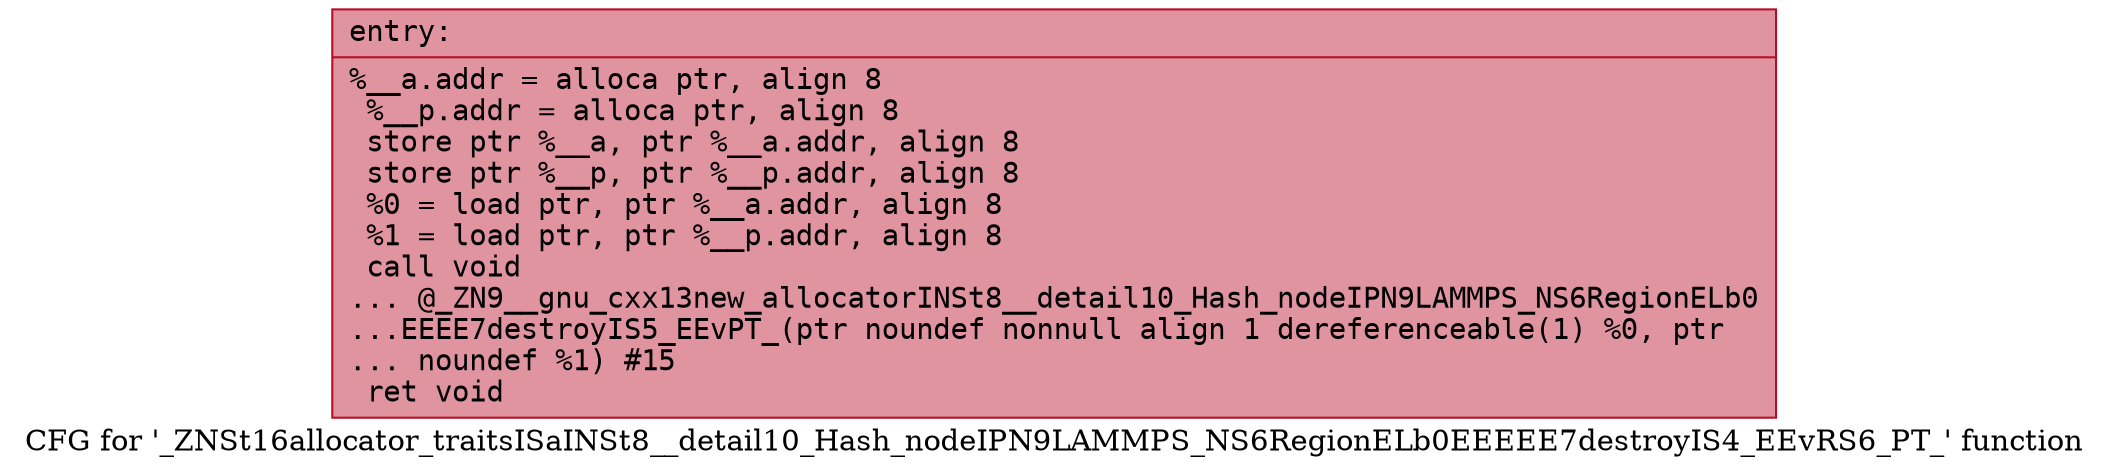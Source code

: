 digraph "CFG for '_ZNSt16allocator_traitsISaINSt8__detail10_Hash_nodeIPN9LAMMPS_NS6RegionELb0EEEEE7destroyIS4_EEvRS6_PT_' function" {
	label="CFG for '_ZNSt16allocator_traitsISaINSt8__detail10_Hash_nodeIPN9LAMMPS_NS6RegionELb0EEEEE7destroyIS4_EEvRS6_PT_' function";

	Node0x561837ea6c30 [shape=record,color="#b70d28ff", style=filled, fillcolor="#b70d2870" fontname="Courier",label="{entry:\l|  %__a.addr = alloca ptr, align 8\l  %__p.addr = alloca ptr, align 8\l  store ptr %__a, ptr %__a.addr, align 8\l  store ptr %__p, ptr %__p.addr, align 8\l  %0 = load ptr, ptr %__a.addr, align 8\l  %1 = load ptr, ptr %__p.addr, align 8\l  call void\l... @_ZN9__gnu_cxx13new_allocatorINSt8__detail10_Hash_nodeIPN9LAMMPS_NS6RegionELb0\l...EEEE7destroyIS5_EEvPT_(ptr noundef nonnull align 1 dereferenceable(1) %0, ptr\l... noundef %1) #15\l  ret void\l}"];
}
